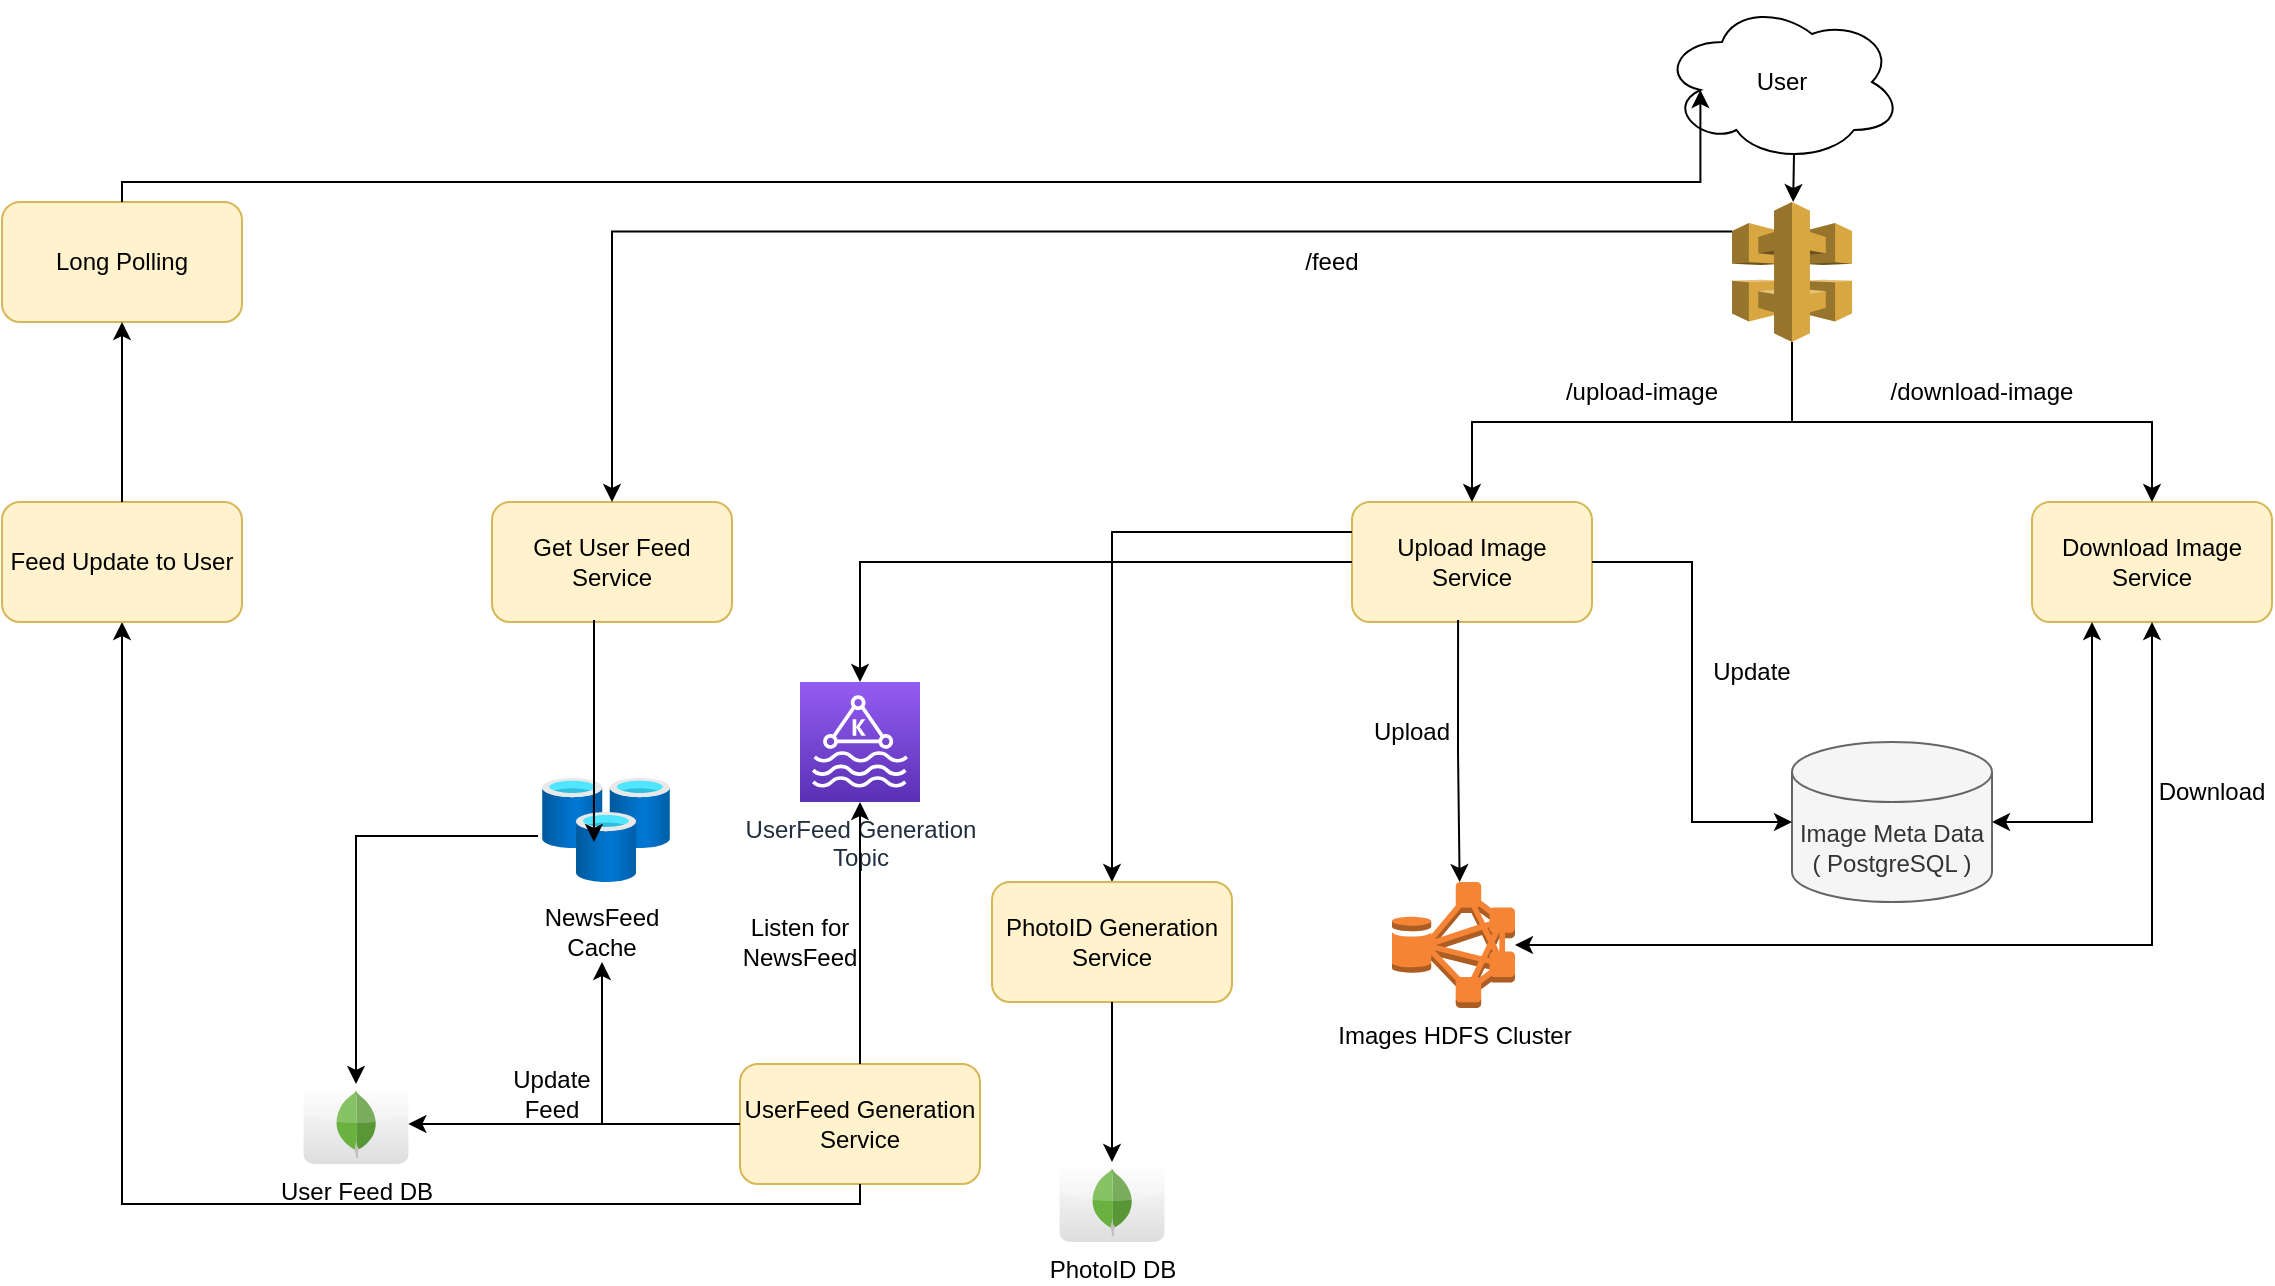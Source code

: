 <mxfile version="19.0.0" type="github"><diagram id="qCax0rwlZxquRQVdOQvT" name="Page-1"><mxGraphModel dx="1636" dy="423" grid="1" gridSize="10" guides="1" tooltips="1" connect="1" arrows="1" fold="1" page="1" pageScale="1" pageWidth="850" pageHeight="1100" math="0" shadow="0"><root><mxCell id="0"/><mxCell id="1" parent="0"/><mxCell id="BQFt4_fHvIg7JdVfoRUI-1" value="User" style="ellipse;shape=cloud;whiteSpace=wrap;html=1;" vertex="1" parent="1"><mxGeometry x="345" y="30" width="120" height="80" as="geometry"/></mxCell><mxCell id="BQFt4_fHvIg7JdVfoRUI-2" value="Upload Image Service" style="rounded=1;whiteSpace=wrap;html=1;fillColor=#fff2cc;strokeColor=#d6b656;" vertex="1" parent="1"><mxGeometry x="190" y="280" width="120" height="60" as="geometry"/></mxCell><mxCell id="BQFt4_fHvIg7JdVfoRUI-3" value="Download Image Service" style="rounded=1;whiteSpace=wrap;html=1;fillColor=#fff2cc;strokeColor=#d6b656;" vertex="1" parent="1"><mxGeometry x="530" y="280" width="120" height="60" as="geometry"/></mxCell><mxCell id="BQFt4_fHvIg7JdVfoRUI-4" value="" style="outlineConnect=0;dashed=0;verticalLabelPosition=bottom;verticalAlign=top;align=center;html=1;shape=mxgraph.aws3.api_gateway;fillColor=#D9A741;gradientColor=none;" vertex="1" parent="1"><mxGeometry x="380" y="130" width="60" height="70" as="geometry"/></mxCell><mxCell id="BQFt4_fHvIg7JdVfoRUI-5" value="" style="endArrow=classic;html=1;rounded=0;exitX=0.55;exitY=0.95;exitDx=0;exitDy=0;exitPerimeter=0;" edge="1" parent="1" source="BQFt4_fHvIg7JdVfoRUI-1" target="BQFt4_fHvIg7JdVfoRUI-4"><mxGeometry width="50" height="50" relative="1" as="geometry"><mxPoint x="380" y="270" as="sourcePoint"/><mxPoint x="430" y="220" as="targetPoint"/></mxGeometry></mxCell><mxCell id="BQFt4_fHvIg7JdVfoRUI-7" value="" style="endArrow=classic;html=1;rounded=0;exitX=0.5;exitY=1;exitDx=0;exitDy=0;exitPerimeter=0;entryX=0.5;entryY=0;entryDx=0;entryDy=0;edgeStyle=orthogonalEdgeStyle;" edge="1" parent="1" source="BQFt4_fHvIg7JdVfoRUI-4" target="BQFt4_fHvIg7JdVfoRUI-2"><mxGeometry width="50" height="50" relative="1" as="geometry"><mxPoint x="420" y="190" as="sourcePoint"/><mxPoint x="430" y="220" as="targetPoint"/></mxGeometry></mxCell><mxCell id="BQFt4_fHvIg7JdVfoRUI-8" value="" style="endArrow=classic;html=1;rounded=0;entryX=0.5;entryY=0;entryDx=0;entryDy=0;edgeStyle=orthogonalEdgeStyle;exitX=0.5;exitY=1;exitDx=0;exitDy=0;exitPerimeter=0;" edge="1" parent="1" source="BQFt4_fHvIg7JdVfoRUI-4" target="BQFt4_fHvIg7JdVfoRUI-3"><mxGeometry width="50" height="50" relative="1" as="geometry"><mxPoint x="420" y="210" as="sourcePoint"/><mxPoint x="280" y="290" as="targetPoint"/></mxGeometry></mxCell><mxCell id="BQFt4_fHvIg7JdVfoRUI-9" value="/upload-image" style="text;html=1;strokeColor=none;fillColor=none;align=center;verticalAlign=middle;whiteSpace=wrap;rounded=0;" vertex="1" parent="1"><mxGeometry x="290" y="210" width="90" height="30" as="geometry"/></mxCell><mxCell id="BQFt4_fHvIg7JdVfoRUI-10" value="/download-image" style="text;html=1;strokeColor=none;fillColor=none;align=center;verticalAlign=middle;whiteSpace=wrap;rounded=0;" vertex="1" parent="1"><mxGeometry x="440" y="210" width="130" height="30" as="geometry"/></mxCell><mxCell id="BQFt4_fHvIg7JdVfoRUI-11" value="Images HDFS Cluster" style="outlineConnect=0;dashed=0;verticalLabelPosition=bottom;verticalAlign=top;align=center;html=1;shape=mxgraph.aws3.hdfs_cluster;fillColor=#F58534;gradientColor=none;" vertex="1" parent="1"><mxGeometry x="210" y="470" width="61.5" height="63" as="geometry"/></mxCell><mxCell id="BQFt4_fHvIg7JdVfoRUI-12" value="" style="endArrow=classic;html=1;rounded=0;exitX=0.442;exitY=0.983;exitDx=0;exitDy=0;exitPerimeter=0;entryX=0.55;entryY=0;entryDx=0;entryDy=0;entryPerimeter=0;edgeStyle=orthogonalEdgeStyle;" edge="1" parent="1" source="BQFt4_fHvIg7JdVfoRUI-2" target="BQFt4_fHvIg7JdVfoRUI-11"><mxGeometry width="50" height="50" relative="1" as="geometry"><mxPoint x="380" y="420" as="sourcePoint"/><mxPoint x="430" y="370" as="targetPoint"/></mxGeometry></mxCell><mxCell id="BQFt4_fHvIg7JdVfoRUI-13" value="Upload" style="text;html=1;strokeColor=none;fillColor=none;align=center;verticalAlign=middle;whiteSpace=wrap;rounded=0;" vertex="1" parent="1"><mxGeometry x="190" y="380" width="60" height="30" as="geometry"/></mxCell><mxCell id="BQFt4_fHvIg7JdVfoRUI-16" value="" style="endArrow=classic;startArrow=classic;html=1;rounded=0;entryX=0.5;entryY=1;entryDx=0;entryDy=0;edgeStyle=orthogonalEdgeStyle;" edge="1" parent="1" source="BQFt4_fHvIg7JdVfoRUI-11" target="BQFt4_fHvIg7JdVfoRUI-3"><mxGeometry width="50" height="50" relative="1" as="geometry"><mxPoint x="380" y="420" as="sourcePoint"/><mxPoint x="430" y="370" as="targetPoint"/></mxGeometry></mxCell><mxCell id="BQFt4_fHvIg7JdVfoRUI-17" value="Download" style="text;html=1;strokeColor=none;fillColor=none;align=center;verticalAlign=middle;whiteSpace=wrap;rounded=0;" vertex="1" parent="1"><mxGeometry x="590" y="410" width="60" height="30" as="geometry"/></mxCell><mxCell id="BQFt4_fHvIg7JdVfoRUI-18" value="Image Meta Data ( PostgreSQL )" style="shape=cylinder3;whiteSpace=wrap;html=1;boundedLbl=1;backgroundOutline=1;size=15;fillColor=#f5f5f5;fontColor=#333333;strokeColor=#666666;" vertex="1" parent="1"><mxGeometry x="410" y="400" width="100" height="80" as="geometry"/></mxCell><mxCell id="BQFt4_fHvIg7JdVfoRUI-19" value="" style="endArrow=classic;html=1;rounded=0;entryX=0;entryY=0.5;entryDx=0;entryDy=0;entryPerimeter=0;edgeStyle=orthogonalEdgeStyle;" edge="1" parent="1" source="BQFt4_fHvIg7JdVfoRUI-2" target="BQFt4_fHvIg7JdVfoRUI-18"><mxGeometry width="50" height="50" relative="1" as="geometry"><mxPoint x="253.04" y="348.98" as="sourcePoint"/><mxPoint x="253.825" y="480" as="targetPoint"/></mxGeometry></mxCell><mxCell id="BQFt4_fHvIg7JdVfoRUI-20" value="Update" style="text;html=1;strokeColor=none;fillColor=none;align=center;verticalAlign=middle;whiteSpace=wrap;rounded=0;" vertex="1" parent="1"><mxGeometry x="360" y="350" width="60" height="30" as="geometry"/></mxCell><mxCell id="BQFt4_fHvIg7JdVfoRUI-22" value="" style="endArrow=classic;startArrow=classic;html=1;rounded=0;entryX=0.25;entryY=1;entryDx=0;entryDy=0;edgeStyle=orthogonalEdgeStyle;exitX=1;exitY=0.5;exitDx=0;exitDy=0;exitPerimeter=0;" edge="1" parent="1" source="BQFt4_fHvIg7JdVfoRUI-18" target="BQFt4_fHvIg7JdVfoRUI-3"><mxGeometry width="50" height="50" relative="1" as="geometry"><mxPoint x="281.5" y="511.5" as="sourcePoint"/><mxPoint x="600" y="350" as="targetPoint"/></mxGeometry></mxCell><mxCell id="BQFt4_fHvIg7JdVfoRUI-23" value="Get User Feed Service" style="rounded=1;whiteSpace=wrap;html=1;fillColor=#fff2cc;strokeColor=#d6b656;" vertex="1" parent="1"><mxGeometry x="-240" y="280" width="120" height="60" as="geometry"/></mxCell><mxCell id="BQFt4_fHvIg7JdVfoRUI-24" value="" style="endArrow=classic;html=1;rounded=0;exitX=0;exitY=0.21;exitDx=0;exitDy=0;exitPerimeter=0;entryX=0.5;entryY=0;entryDx=0;entryDy=0;edgeStyle=orthogonalEdgeStyle;" edge="1" parent="1" source="BQFt4_fHvIg7JdVfoRUI-4" target="BQFt4_fHvIg7JdVfoRUI-23"><mxGeometry width="50" height="50" relative="1" as="geometry"><mxPoint x="280" y="300" as="sourcePoint"/><mxPoint x="330" y="250" as="targetPoint"/></mxGeometry></mxCell><mxCell id="BQFt4_fHvIg7JdVfoRUI-25" value="/feed" style="text;html=1;strokeColor=none;fillColor=none;align=center;verticalAlign=middle;whiteSpace=wrap;rounded=0;" vertex="1" parent="1"><mxGeometry x="150" y="145" width="60" height="30" as="geometry"/></mxCell><mxCell id="BQFt4_fHvIg7JdVfoRUI-29" value="" style="endArrow=classic;html=1;rounded=0;exitX=0;exitY=0.25;exitDx=0;exitDy=0;edgeStyle=orthogonalEdgeStyle;" edge="1" parent="1" source="BQFt4_fHvIg7JdVfoRUI-2" target="BQFt4_fHvIg7JdVfoRUI-31"><mxGeometry width="50" height="50" relative="1" as="geometry"><mxPoint x="170" y="460" as="sourcePoint"/><mxPoint x="70" y="470" as="targetPoint"/></mxGeometry></mxCell><mxCell id="BQFt4_fHvIg7JdVfoRUI-31" value="PhotoID Generation Service" style="rounded=1;whiteSpace=wrap;html=1;fillColor=#fff2cc;strokeColor=#d6b656;" vertex="1" parent="1"><mxGeometry x="10" y="470" width="120" height="60" as="geometry"/></mxCell><mxCell id="BQFt4_fHvIg7JdVfoRUI-33" value="&lt;span style=&quot;&quot;&gt;PhotoID DB&lt;/span&gt;" style="dashed=0;outlineConnect=0;html=1;align=center;labelPosition=center;verticalLabelPosition=bottom;verticalAlign=top;shape=mxgraph.webicons.mongodb;gradientColor=#DFDEDE" vertex="1" parent="1"><mxGeometry x="43.8" y="610" width="52.4" height="40" as="geometry"/></mxCell><mxCell id="BQFt4_fHvIg7JdVfoRUI-34" value="" style="endArrow=classic;html=1;rounded=0;exitX=0.5;exitY=1;exitDx=0;exitDy=0;" edge="1" parent="1" source="BQFt4_fHvIg7JdVfoRUI-31" target="BQFt4_fHvIg7JdVfoRUI-33"><mxGeometry width="50" height="50" relative="1" as="geometry"><mxPoint x="170" y="590" as="sourcePoint"/><mxPoint x="220" y="540" as="targetPoint"/></mxGeometry></mxCell><mxCell id="BQFt4_fHvIg7JdVfoRUI-36" value="" style="aspect=fixed;html=1;points=[];align=center;image;fontSize=12;image=img/lib/azure2/databases/Cache_Redis.svg;" vertex="1" parent="1"><mxGeometry x="-215" y="418" width="64" height="52" as="geometry"/></mxCell><mxCell id="BQFt4_fHvIg7JdVfoRUI-37" value="" style="endArrow=classic;html=1;rounded=0;exitX=0.425;exitY=0.983;exitDx=0;exitDy=0;exitPerimeter=0;entryX=0.406;entryY=0.615;entryDx=0;entryDy=0;entryPerimeter=0;" edge="1" parent="1" source="BQFt4_fHvIg7JdVfoRUI-23" target="BQFt4_fHvIg7JdVfoRUI-36"><mxGeometry width="50" height="50" relative="1" as="geometry"><mxPoint x="50" y="400" as="sourcePoint"/><mxPoint x="-189" y="420" as="targetPoint"/></mxGeometry></mxCell><mxCell id="BQFt4_fHvIg7JdVfoRUI-38" value="NewsFeed Cache" style="text;html=1;strokeColor=none;fillColor=none;align=center;verticalAlign=middle;whiteSpace=wrap;rounded=0;" vertex="1" parent="1"><mxGeometry x="-215" y="480" width="60" height="30" as="geometry"/></mxCell><mxCell id="BQFt4_fHvIg7JdVfoRUI-39" value="UserFeed Generation &lt;br&gt;Topic" style="sketch=0;points=[[0,0,0],[0.25,0,0],[0.5,0,0],[0.75,0,0],[1,0,0],[0,1,0],[0.25,1,0],[0.5,1,0],[0.75,1,0],[1,1,0],[0,0.25,0],[0,0.5,0],[0,0.75,0],[1,0.25,0],[1,0.5,0],[1,0.75,0]];outlineConnect=0;fontColor=#232F3E;gradientColor=#945DF2;gradientDirection=north;fillColor=#5A30B5;strokeColor=#ffffff;dashed=0;verticalLabelPosition=bottom;verticalAlign=top;align=center;html=1;fontSize=12;fontStyle=0;aspect=fixed;shape=mxgraph.aws4.resourceIcon;resIcon=mxgraph.aws4.managed_streaming_for_kafka;" vertex="1" parent="1"><mxGeometry x="-86" y="370" width="60" height="60" as="geometry"/></mxCell><mxCell id="BQFt4_fHvIg7JdVfoRUI-40" value="" style="endArrow=classic;html=1;rounded=0;exitX=0;exitY=0.5;exitDx=0;exitDy=0;entryX=0.5;entryY=0;entryDx=0;entryDy=0;entryPerimeter=0;edgeStyle=orthogonalEdgeStyle;" edge="1" parent="1" source="BQFt4_fHvIg7JdVfoRUI-2" target="BQFt4_fHvIg7JdVfoRUI-39"><mxGeometry width="50" height="50" relative="1" as="geometry"><mxPoint x="50" y="450" as="sourcePoint"/><mxPoint x="100" y="400" as="targetPoint"/></mxGeometry></mxCell><mxCell id="BQFt4_fHvIg7JdVfoRUI-41" value="UserFeed Generation Service" style="rounded=1;whiteSpace=wrap;html=1;fillColor=#fff2cc;strokeColor=#d6b656;" vertex="1" parent="1"><mxGeometry x="-116" y="561" width="120" height="60" as="geometry"/></mxCell><mxCell id="BQFt4_fHvIg7JdVfoRUI-42" value="" style="endArrow=classic;html=1;rounded=0;exitX=0.5;exitY=0;exitDx=0;exitDy=0;" edge="1" parent="1" source="BQFt4_fHvIg7JdVfoRUI-41" target="BQFt4_fHvIg7JdVfoRUI-39"><mxGeometry width="50" height="50" relative="1" as="geometry"><mxPoint x="50" y="560" as="sourcePoint"/><mxPoint x="100" y="510" as="targetPoint"/></mxGeometry></mxCell><mxCell id="BQFt4_fHvIg7JdVfoRUI-43" value="Listen for NewsFeed" style="text;html=1;strokeColor=none;fillColor=none;align=center;verticalAlign=middle;whiteSpace=wrap;rounded=0;" vertex="1" parent="1"><mxGeometry x="-116" y="485" width="60" height="30" as="geometry"/></mxCell><mxCell id="BQFt4_fHvIg7JdVfoRUI-44" value="" style="endArrow=classic;html=1;rounded=0;exitX=0;exitY=0.5;exitDx=0;exitDy=0;entryX=0.5;entryY=1;entryDx=0;entryDy=0;edgeStyle=orthogonalEdgeStyle;" edge="1" parent="1" source="BQFt4_fHvIg7JdVfoRUI-41" target="BQFt4_fHvIg7JdVfoRUI-38"><mxGeometry width="50" height="50" relative="1" as="geometry"><mxPoint x="50" y="550" as="sourcePoint"/><mxPoint x="100" y="500" as="targetPoint"/></mxGeometry></mxCell><mxCell id="BQFt4_fHvIg7JdVfoRUI-45" value="Update Feed" style="text;html=1;strokeColor=none;fillColor=none;align=center;verticalAlign=middle;whiteSpace=wrap;rounded=0;" vertex="1" parent="1"><mxGeometry x="-240" y="561" width="60" height="30" as="geometry"/></mxCell><mxCell id="BQFt4_fHvIg7JdVfoRUI-47" value="User Feed DB" style="dashed=0;outlineConnect=0;html=1;align=center;labelPosition=center;verticalLabelPosition=bottom;verticalAlign=top;shape=mxgraph.webicons.mongodb;gradientColor=#DFDEDE" vertex="1" parent="1"><mxGeometry x="-334.2" y="571" width="52.4" height="40" as="geometry"/></mxCell><mxCell id="BQFt4_fHvIg7JdVfoRUI-48" value="" style="endArrow=classic;html=1;rounded=0;exitX=0;exitY=0.5;exitDx=0;exitDy=0;" edge="1" parent="1" source="BQFt4_fHvIg7JdVfoRUI-41" target="BQFt4_fHvIg7JdVfoRUI-47"><mxGeometry width="50" height="50" relative="1" as="geometry"><mxPoint x="-10" y="620" as="sourcePoint"/><mxPoint x="40" y="570" as="targetPoint"/></mxGeometry></mxCell><mxCell id="BQFt4_fHvIg7JdVfoRUI-49" value="" style="endArrow=classic;html=1;rounded=0;exitX=-0.031;exitY=0.558;exitDx=0;exitDy=0;exitPerimeter=0;edgeStyle=orthogonalEdgeStyle;" edge="1" parent="1" source="BQFt4_fHvIg7JdVfoRUI-36" target="BQFt4_fHvIg7JdVfoRUI-47"><mxGeometry width="50" height="50" relative="1" as="geometry"><mxPoint x="-106" y="601" as="sourcePoint"/><mxPoint x="-271.8" y="618.271" as="targetPoint"/></mxGeometry></mxCell><mxCell id="BQFt4_fHvIg7JdVfoRUI-50" value="" style="endArrow=classic;html=1;rounded=0;exitX=0.5;exitY=1;exitDx=0;exitDy=0;edgeStyle=orthogonalEdgeStyle;" edge="1" parent="1" source="BQFt4_fHvIg7JdVfoRUI-41" target="BQFt4_fHvIg7JdVfoRUI-51"><mxGeometry width="50" height="50" relative="1" as="geometry"><mxPoint x="-230" y="480" as="sourcePoint"/><mxPoint x="-170" y="670" as="targetPoint"/></mxGeometry></mxCell><mxCell id="BQFt4_fHvIg7JdVfoRUI-51" value="Feed Update to User" style="rounded=1;whiteSpace=wrap;html=1;fillColor=#fff2cc;strokeColor=#d6b656;" vertex="1" parent="1"><mxGeometry x="-485" y="280" width="120" height="60" as="geometry"/></mxCell><mxCell id="BQFt4_fHvIg7JdVfoRUI-52" value="Long Polling" style="rounded=1;whiteSpace=wrap;html=1;fillColor=#fff2cc;strokeColor=#d6b656;" vertex="1" parent="1"><mxGeometry x="-485" y="130" width="120" height="60" as="geometry"/></mxCell><mxCell id="BQFt4_fHvIg7JdVfoRUI-53" value="" style="endArrow=classic;html=1;rounded=0;exitX=0.5;exitY=0;exitDx=0;exitDy=0;entryX=0.5;entryY=1;entryDx=0;entryDy=0;" edge="1" parent="1" source="BQFt4_fHvIg7JdVfoRUI-51" target="BQFt4_fHvIg7JdVfoRUI-52"><mxGeometry width="50" height="50" relative="1" as="geometry"><mxPoint x="-160" y="300" as="sourcePoint"/><mxPoint x="-110" y="250" as="targetPoint"/></mxGeometry></mxCell><mxCell id="BQFt4_fHvIg7JdVfoRUI-54" value="" style="endArrow=classic;html=1;rounded=0;exitX=0.5;exitY=0;exitDx=0;exitDy=0;edgeStyle=orthogonalEdgeStyle;entryX=0.16;entryY=0.55;entryDx=0;entryDy=0;entryPerimeter=0;" edge="1" parent="1" source="BQFt4_fHvIg7JdVfoRUI-52" target="BQFt4_fHvIg7JdVfoRUI-1"><mxGeometry width="50" height="50" relative="1" as="geometry"><mxPoint x="-180" y="130" as="sourcePoint"/><mxPoint x="-130" y="80" as="targetPoint"/></mxGeometry></mxCell></root></mxGraphModel></diagram></mxfile>
